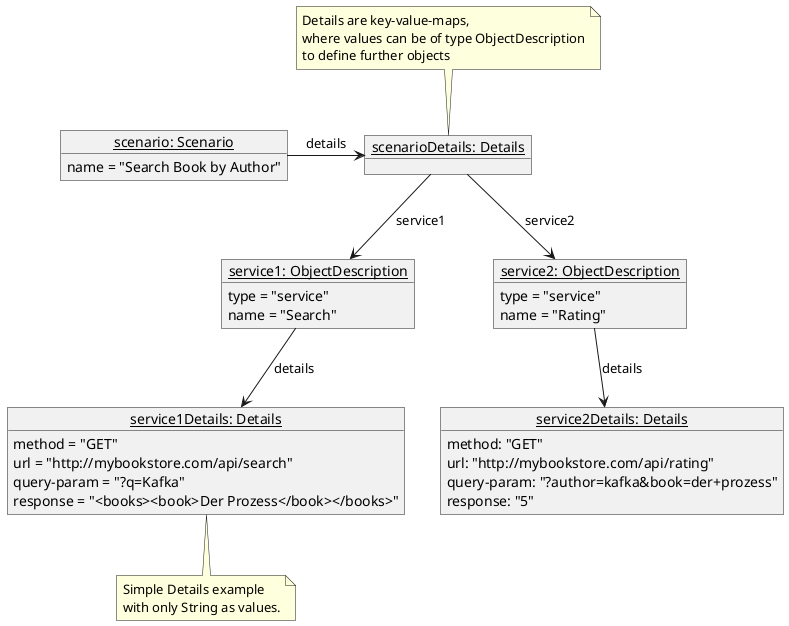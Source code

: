 @startuml

object "<u>scenario: Scenario" as scenario {
    name = "Search Book by Author"
}

object "<u>scenarioDetails: Details" as scenarioDetails
note top
 Details are key-value-maps,
 where values can be of type ObjectDescription
 to define further objects
end note

scenario -> scenarioDetails : details

object "<u>service1: ObjectDescription" as service1 {
  type = "service"
  name = "Search"
}

scenarioDetails --> service1 : service1


object "<u>service2: ObjectDescription" as service2 {
  type = "service"
  name = "Rating"
}

scenarioDetails --> service2 : service2


object "<u>service1Details: Details" as service1Details {
    method = "GET"
    url = "http://mybookstore.com/api/search"
    query-param = "?q=Kafka"
    response = "<books><book>Der Prozess</book></books>"
}

note bottom
    Simple Details example
    with only String as values.
end note

service1 --> service1Details : details

object "<u>service2Details: Details" as service2Details {
    method: "GET"
    url: "http://mybookstore.com/api/rating"
    query-param: "?author=kafka&book=der+prozess"
    response: "5"
  }

service2 --> service2Details : details

@enduml
